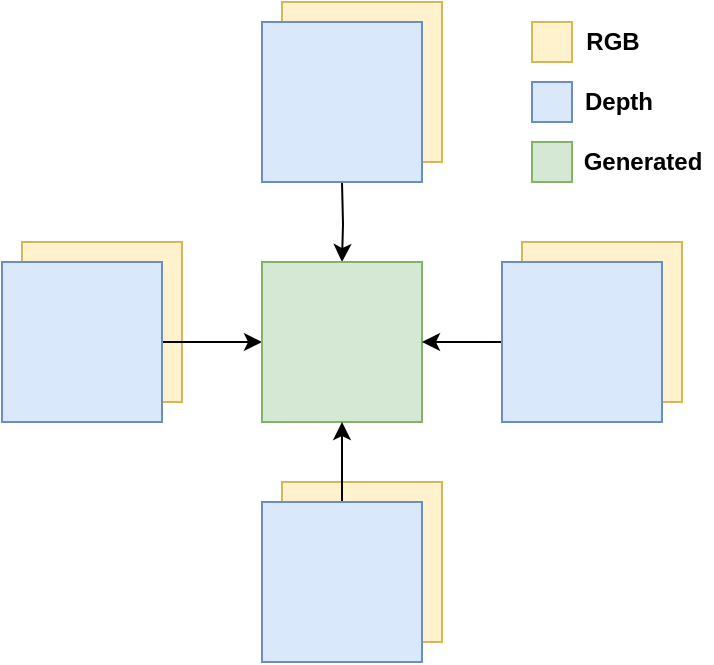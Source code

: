 <mxfile version="20.0.1" type="github">
  <diagram id="bMpFDFm2O7Vu0jMW8SuK" name="Page-1">
    <mxGraphModel dx="3812" dy="2228" grid="1" gridSize="10" guides="1" tooltips="1" connect="1" arrows="1" fold="1" page="1" pageScale="1" pageWidth="850" pageHeight="1100" math="0" shadow="0">
      <root>
        <mxCell id="0" />
        <mxCell id="1" parent="0" />
        <mxCell id="SC97bTY1BNDDgKCir30u-15" value="" style="whiteSpace=wrap;html=1;aspect=fixed;fillColor=#fff2cc;strokeColor=#d6b656;" vertex="1" parent="1">
          <mxGeometry x="160" y="240" width="80" height="80" as="geometry" />
        </mxCell>
        <mxCell id="SC97bTY1BNDDgKCir30u-14" value="" style="whiteSpace=wrap;html=1;aspect=fixed;fillColor=#fff2cc;strokeColor=#d6b656;" vertex="1" parent="1">
          <mxGeometry x="290" y="360" width="80" height="80" as="geometry" />
        </mxCell>
        <mxCell id="SC97bTY1BNDDgKCir30u-13" value="" style="whiteSpace=wrap;html=1;aspect=fixed;fillColor=#fff2cc;strokeColor=#d6b656;" vertex="1" parent="1">
          <mxGeometry x="410" y="240" width="80" height="80" as="geometry" />
        </mxCell>
        <mxCell id="SC97bTY1BNDDgKCir30u-18" style="edgeStyle=orthogonalEdgeStyle;rounded=0;orthogonalLoop=1;jettySize=auto;html=1;entryX=0.5;entryY=0;entryDx=0;entryDy=0;" edge="1" parent="1" target="SC97bTY1BNDDgKCir30u-7">
          <mxGeometry relative="1" as="geometry">
            <mxPoint x="320" y="210" as="sourcePoint" />
          </mxGeometry>
        </mxCell>
        <mxCell id="SC97bTY1BNDDgKCir30u-17" style="edgeStyle=orthogonalEdgeStyle;rounded=0;orthogonalLoop=1;jettySize=auto;html=1;entryX=0;entryY=0.5;entryDx=0;entryDy=0;" edge="1" parent="1" source="SC97bTY1BNDDgKCir30u-6" target="SC97bTY1BNDDgKCir30u-7">
          <mxGeometry relative="1" as="geometry" />
        </mxCell>
        <mxCell id="SC97bTY1BNDDgKCir30u-6" value="" style="whiteSpace=wrap;html=1;aspect=fixed;fillColor=#dae8fc;strokeColor=#6c8ebf;" vertex="1" parent="1">
          <mxGeometry x="150" y="250" width="80" height="80" as="geometry" />
        </mxCell>
        <mxCell id="SC97bTY1BNDDgKCir30u-7" value="" style="whiteSpace=wrap;html=1;aspect=fixed;fillColor=#d5e8d4;strokeColor=#82b366;" vertex="1" parent="1">
          <mxGeometry x="280" y="250" width="80" height="80" as="geometry" />
        </mxCell>
        <mxCell id="SC97bTY1BNDDgKCir30u-19" style="edgeStyle=orthogonalEdgeStyle;rounded=0;orthogonalLoop=1;jettySize=auto;html=1;entryX=1;entryY=0.5;entryDx=0;entryDy=0;" edge="1" parent="1" source="SC97bTY1BNDDgKCir30u-8" target="SC97bTY1BNDDgKCir30u-7">
          <mxGeometry relative="1" as="geometry" />
        </mxCell>
        <mxCell id="SC97bTY1BNDDgKCir30u-8" value="" style="whiteSpace=wrap;html=1;aspect=fixed;fillColor=#dae8fc;strokeColor=#6c8ebf;" vertex="1" parent="1">
          <mxGeometry x="400" y="250" width="80" height="80" as="geometry" />
        </mxCell>
        <mxCell id="SC97bTY1BNDDgKCir30u-20" style="edgeStyle=orthogonalEdgeStyle;rounded=0;orthogonalLoop=1;jettySize=auto;html=1;entryX=0.5;entryY=1;entryDx=0;entryDy=0;" edge="1" parent="1" source="SC97bTY1BNDDgKCir30u-10" target="SC97bTY1BNDDgKCir30u-7">
          <mxGeometry relative="1" as="geometry" />
        </mxCell>
        <mxCell id="SC97bTY1BNDDgKCir30u-10" value="" style="whiteSpace=wrap;html=1;aspect=fixed;fillColor=#dae8fc;strokeColor=#6c8ebf;" vertex="1" parent="1">
          <mxGeometry x="280" y="370" width="80" height="80" as="geometry" />
        </mxCell>
        <mxCell id="SC97bTY1BNDDgKCir30u-29" value="" style="whiteSpace=wrap;html=1;aspect=fixed;fillColor=#fff2cc;strokeColor=#d6b656;" vertex="1" parent="1">
          <mxGeometry x="290" y="120" width="80" height="80" as="geometry" />
        </mxCell>
        <mxCell id="SC97bTY1BNDDgKCir30u-30" value="" style="whiteSpace=wrap;html=1;aspect=fixed;fillColor=#dae8fc;strokeColor=#6c8ebf;" vertex="1" parent="1">
          <mxGeometry x="280" y="130" width="80" height="80" as="geometry" />
        </mxCell>
        <mxCell id="SC97bTY1BNDDgKCir30u-31" value="" style="whiteSpace=wrap;html=1;aspect=fixed;fillColor=#fff2cc;strokeColor=#d6b656;" vertex="1" parent="1">
          <mxGeometry x="415" y="130" width="20" height="20" as="geometry" />
        </mxCell>
        <mxCell id="SC97bTY1BNDDgKCir30u-32" value="" style="whiteSpace=wrap;html=1;aspect=fixed;fillColor=#dae8fc;strokeColor=#6c8ebf;" vertex="1" parent="1">
          <mxGeometry x="415" y="160" width="20" height="20" as="geometry" />
        </mxCell>
        <mxCell id="SC97bTY1BNDDgKCir30u-35" value="&lt;b&gt;RGB&lt;/b&gt;" style="text;html=1;align=center;verticalAlign=middle;resizable=0;points=[];autosize=1;strokeColor=none;fillColor=none;" vertex="1" parent="1">
          <mxGeometry x="435" y="130" width="40" height="20" as="geometry" />
        </mxCell>
        <mxCell id="SC97bTY1BNDDgKCir30u-36" value="&lt;b&gt;Depth&lt;/b&gt;" style="text;html=1;align=center;verticalAlign=middle;resizable=0;points=[];autosize=1;strokeColor=none;fillColor=none;" vertex="1" parent="1">
          <mxGeometry x="433" y="160" width="50" height="20" as="geometry" />
        </mxCell>
        <mxCell id="SC97bTY1BNDDgKCir30u-37" value="" style="whiteSpace=wrap;html=1;aspect=fixed;fillColor=#d5e8d4;strokeColor=#82b366;" vertex="1" parent="1">
          <mxGeometry x="415" y="190" width="20" height="20" as="geometry" />
        </mxCell>
        <mxCell id="SC97bTY1BNDDgKCir30u-38" value="&lt;b&gt;Generated&lt;/b&gt;" style="text;html=1;align=center;verticalAlign=middle;resizable=0;points=[];autosize=1;strokeColor=none;fillColor=none;" vertex="1" parent="1">
          <mxGeometry x="435" y="190" width="70" height="20" as="geometry" />
        </mxCell>
      </root>
    </mxGraphModel>
  </diagram>
</mxfile>
